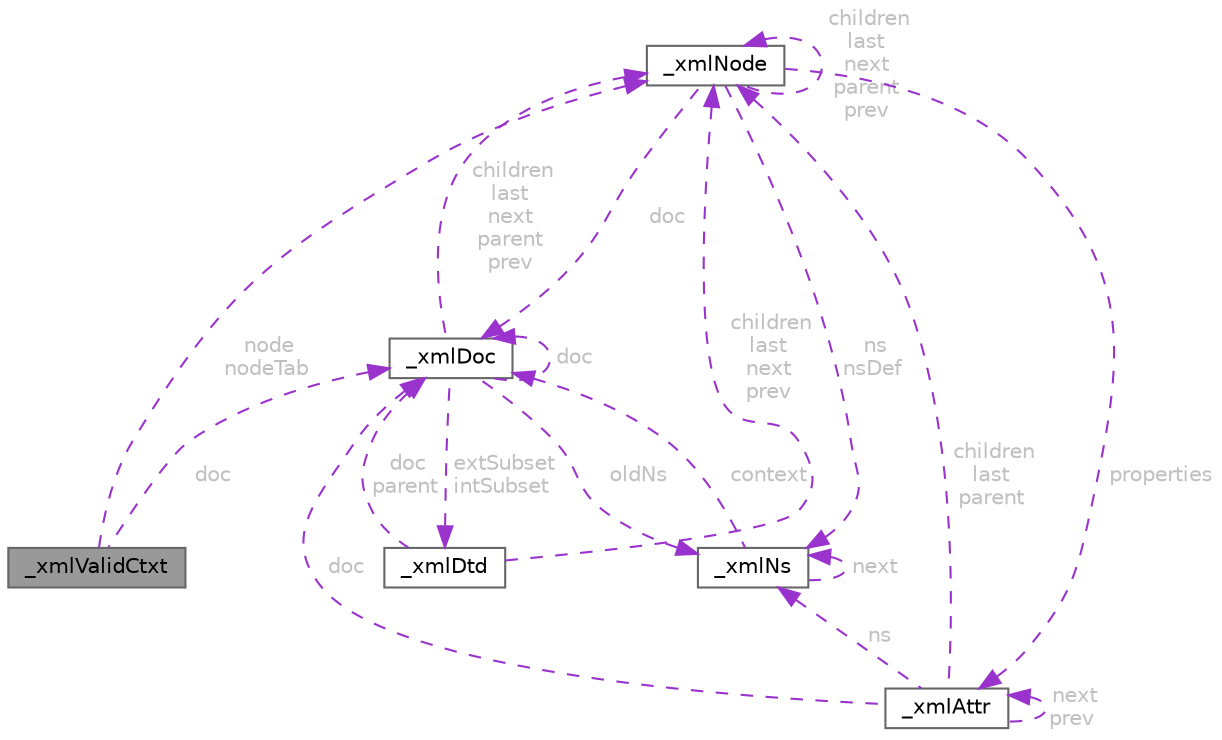 digraph "_xmlValidCtxt"
{
 // LATEX_PDF_SIZE
  bgcolor="transparent";
  edge [fontname=Helvetica,fontsize=10,labelfontname=Helvetica,labelfontsize=10];
  node [fontname=Helvetica,fontsize=10,shape=box,height=0.2,width=0.4];
  Node1 [label="_xmlValidCtxt",height=0.2,width=0.4,color="gray40", fillcolor="grey60", style="filled", fontcolor="black",tooltip=" "];
  Node2 -> Node1 [dir="back",color="darkorchid3",style="dashed",label=" node\nnodeTab",fontcolor="grey" ];
  Node2 [label="_xmlNode",height=0.2,width=0.4,color="gray40", fillcolor="white", style="filled",URL="$struct__xml_node.html",tooltip=" "];
  Node2 -> Node2 [dir="back",color="darkorchid3",style="dashed",label=" children\nlast\nnext\nparent\nprev",fontcolor="grey" ];
  Node3 -> Node2 [dir="back",color="darkorchid3",style="dashed",label=" doc",fontcolor="grey" ];
  Node3 [label="_xmlDoc",height=0.2,width=0.4,color="gray40", fillcolor="white", style="filled",URL="$struct__xml_doc.html",tooltip=" "];
  Node2 -> Node3 [dir="back",color="darkorchid3",style="dashed",label=" children\nlast\nnext\nparent\nprev",fontcolor="grey" ];
  Node3 -> Node3 [dir="back",color="darkorchid3",style="dashed",label=" doc",fontcolor="grey" ];
  Node4 -> Node3 [dir="back",color="darkorchid3",style="dashed",label=" extSubset\nintSubset",fontcolor="grey" ];
  Node4 [label="_xmlDtd",height=0.2,width=0.4,color="gray40", fillcolor="white", style="filled",URL="$struct__xml_dtd.html",tooltip=" "];
  Node2 -> Node4 [dir="back",color="darkorchid3",style="dashed",label=" children\nlast\nnext\nprev",fontcolor="grey" ];
  Node3 -> Node4 [dir="back",color="darkorchid3",style="dashed",label=" doc\nparent",fontcolor="grey" ];
  Node5 -> Node3 [dir="back",color="darkorchid3",style="dashed",label=" oldNs",fontcolor="grey" ];
  Node5 [label="_xmlNs",height=0.2,width=0.4,color="gray40", fillcolor="white", style="filled",URL="$struct__xml_ns.html",tooltip=" "];
  Node5 -> Node5 [dir="back",color="darkorchid3",style="dashed",label=" next",fontcolor="grey" ];
  Node3 -> Node5 [dir="back",color="darkorchid3",style="dashed",label=" context",fontcolor="grey" ];
  Node5 -> Node2 [dir="back",color="darkorchid3",style="dashed",label=" ns\nnsDef",fontcolor="grey" ];
  Node6 -> Node2 [dir="back",color="darkorchid3",style="dashed",label=" properties",fontcolor="grey" ];
  Node6 [label="_xmlAttr",height=0.2,width=0.4,color="gray40", fillcolor="white", style="filled",URL="$struct__xml_attr.html",tooltip=" "];
  Node2 -> Node6 [dir="back",color="darkorchid3",style="dashed",label=" children\nlast\nparent",fontcolor="grey" ];
  Node6 -> Node6 [dir="back",color="darkorchid3",style="dashed",label=" next\nprev",fontcolor="grey" ];
  Node3 -> Node6 [dir="back",color="darkorchid3",style="dashed",label=" doc",fontcolor="grey" ];
  Node5 -> Node6 [dir="back",color="darkorchid3",style="dashed",label=" ns",fontcolor="grey" ];
  Node3 -> Node1 [dir="back",color="darkorchid3",style="dashed",label=" doc",fontcolor="grey" ];
}
